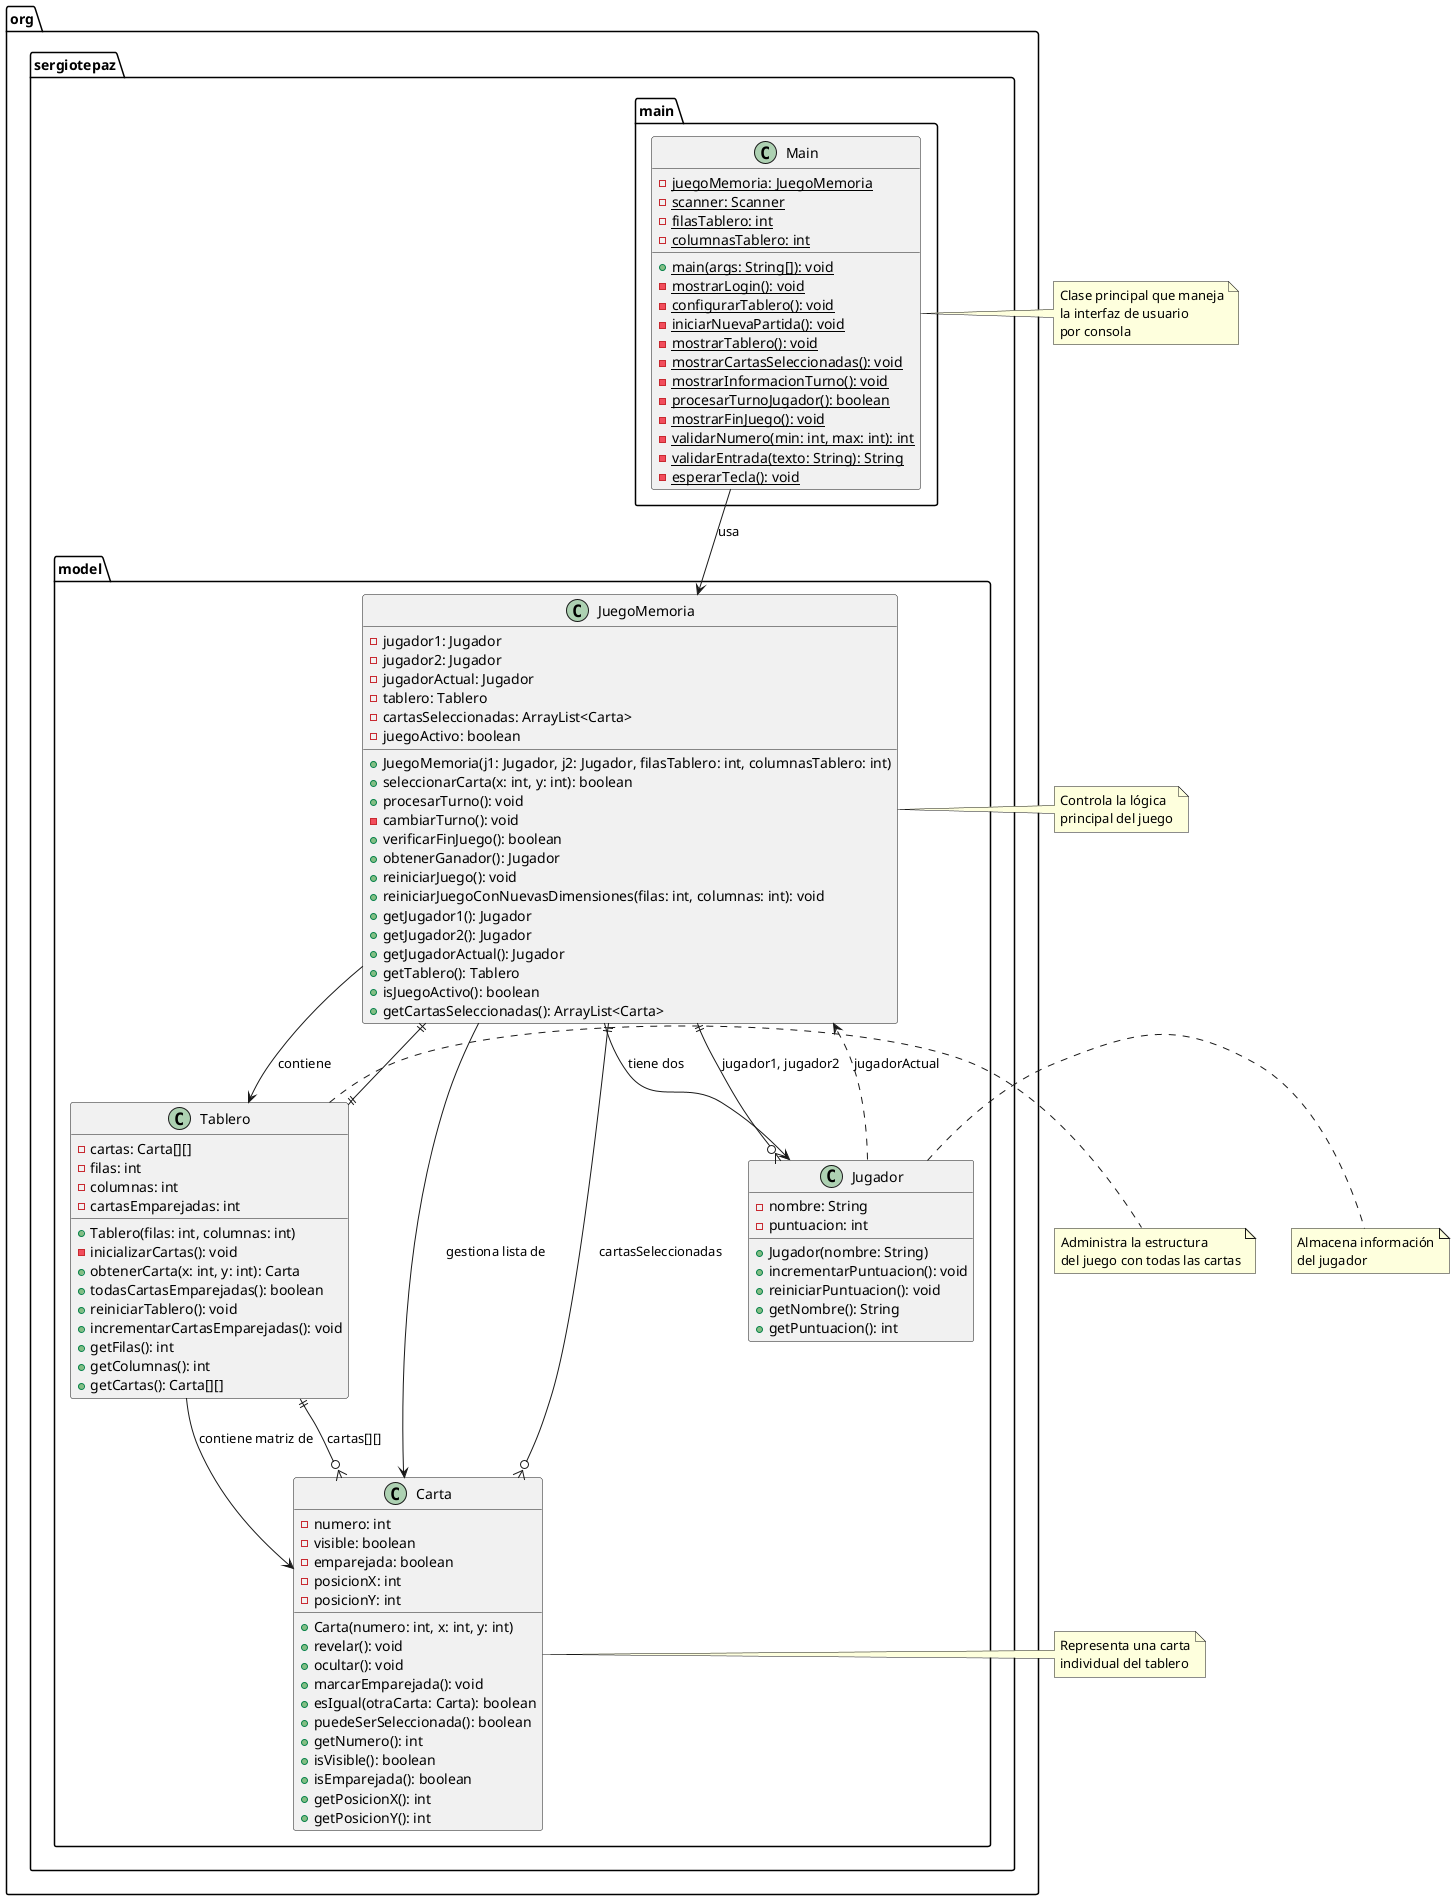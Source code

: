 @startuml
!define RECTANGLE class

package "org.sergiotepaz.main" {
    class Main {
        - juegoMemoria: JuegoMemoria {static}
        - scanner: Scanner {static}
        - filasTablero: int {static}
        - columnasTablero: int {static}
        + main(args: String[]): void {static}
        - mostrarLogin(): void {static}
        - configurarTablero(): void {static}
        - iniciarNuevaPartida(): void {static}
        - mostrarTablero(): void {static}
        - mostrarCartasSeleccionadas(): void {static}
        - mostrarInformacionTurno(): void {static}
        - procesarTurnoJugador(): boolean {static}
        - mostrarFinJuego(): void {static}
        - validarNumero(min: int, max: int): int {static}
        - validarEntrada(texto: String): String {static}
        - esperarTecla(): void {static}
    }
}

package "org.sergiotepaz.model" {
    class JuegoMemoria {
        - jugador1: Jugador
        - jugador2: Jugador
        - jugadorActual: Jugador
        - tablero: Tablero
        - cartasSeleccionadas: ArrayList<Carta>
        - juegoActivo: boolean
        + JuegoMemoria(j1: Jugador, j2: Jugador, filasTablero: int, columnasTablero: int)
        + seleccionarCarta(x: int, y: int): boolean
        + procesarTurno(): void
        - cambiarTurno(): void
        + verificarFinJuego(): boolean
        + obtenerGanador(): Jugador
        + reiniciarJuego(): void
        + reiniciarJuegoConNuevasDimensiones(filas: int, columnas: int): void
        + getJugador1(): Jugador
        + getJugador2(): Jugador
        + getJugadorActual(): Jugador
        + getTablero(): Tablero
        + isJuegoActivo(): boolean
        + getCartasSeleccionadas(): ArrayList<Carta>
    }

    class Jugador {
        - nombre: String
        - puntuacion: int
        + Jugador(nombre: String)
        + incrementarPuntuacion(): void
        + reiniciarPuntuacion(): void
        + getNombre(): String
        + getPuntuacion(): int
    }

    class Tablero {
        - cartas: Carta[][]
        - filas: int
        - columnas: int
        - cartasEmparejadas: int
        + Tablero(filas: int, columnas: int)
        - inicializarCartas(): void
        + obtenerCarta(x: int, y: int): Carta
        + todasCartasEmparejadas(): boolean
        + reiniciarTablero(): void
        + incrementarCartasEmparejadas(): void
        + getFilas(): int
        + getColumnas(): int
        + getCartas(): Carta[][]
    }

    class Carta {
        - numero: int
        - visible: boolean
        - emparejada: boolean
        - posicionX: int
        - posicionY: int
        + Carta(numero: int, x: int, y: int)
        + revelar(): void
        + ocultar(): void
        + marcarEmparejada(): void
        + esIgual(otraCarta: Carta): boolean
        + puedeSerSeleccionada(): boolean
        + getNumero(): int
        + isVisible(): boolean
        + isEmparejada(): boolean
        + getPosicionX(): int
        + getPosicionY(): int
    }
}

' Relaciones
Main --> JuegoMemoria : usa
JuegoMemoria --> Jugador : tiene dos
JuegoMemoria --> Tablero : contiene
JuegoMemoria --> Carta : gestiona lista de
Tablero --> Carta : contiene matriz de
Jugador ..> JuegoMemoria : jugadorActual

' Cardinalidades
JuegoMemoria ||--|| Tablero
JuegoMemoria ||--o{ Jugador : jugador1, jugador2
JuegoMemoria ||--o{ Carta : cartasSeleccionadas
Tablero ||--o{ Carta : cartas[][]

' Notas
note right of Main : Clase principal que maneja\nla interfaz de usuario\npor consola
note right of JuegoMemoria : Controla la lógica\nprincipal del juego
note right of Tablero : Administra la estructura\ndel juego con todas las cartas
note right of Carta : Representa una carta\nindividual del tablero
note right of Jugador : Almacena información\ndel jugador

@enduml